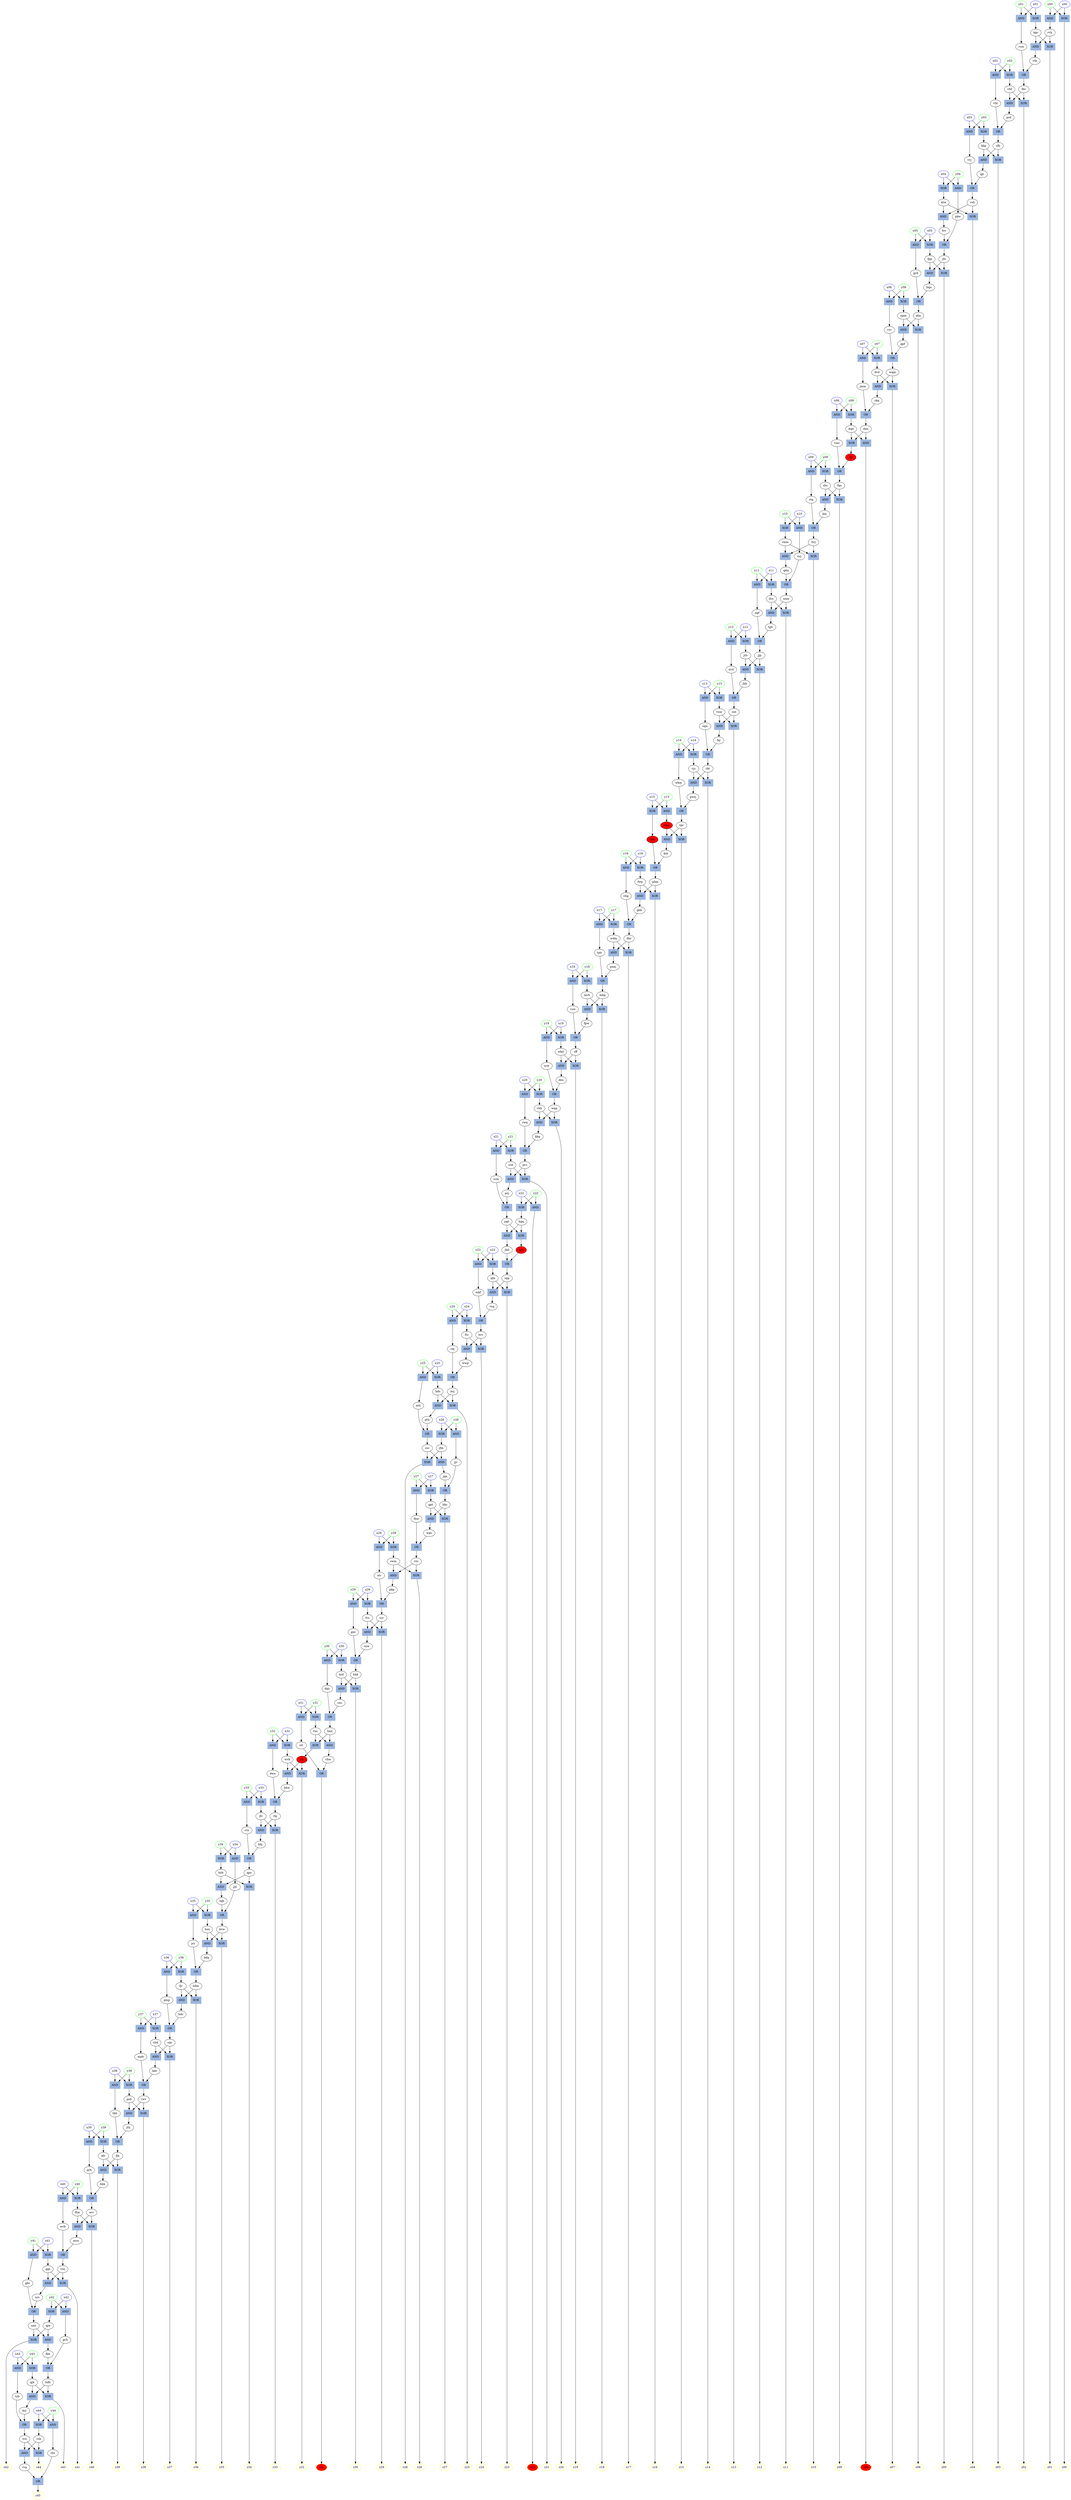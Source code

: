 digraph G {
y41 [color = "#00ff00"];
x35 [color = "#0000ff"];
x33 [color = "#0000ff"];
x16 [color = "#0000ff"];
x10 [color = "#0000ff"];
y03 [color = "#00ff00"];
y05 [color = "#00ff00"];
x43 [color = "#0000ff"];
y22 [color = "#00ff00"];
y24 [color = "#00ff00"];
y33 [color = "#00ff00"];
y35 [color = "#00ff00"];
x34 [color = "#0000ff"];
x32 [color = "#0000ff"];
x17 [color = "#0000ff"];
x11 [color = "#0000ff"];
y02 [color = "#00ff00"];
y16 [color = "#00ff00"];
y10 [color = "#00ff00"];
y36 [color = "#00ff00"];
y38 [color = "#00ff00"];
x31 [color = "#0000ff"];
x12 [color = "#0000ff"];
y19 [color = "#00ff00"];
x01 [color = "#0000ff"];
x07 [color = "#0000ff"];
x26 [color = "#0000ff"];
x20 [color = "#0000ff"];
x42 [color = "#0000ff"];
y11 [color = "#00ff00"];
y17 [color = "#00ff00"];
y37 [color = "#00ff00"];
x27 [color = "#0000ff"];
x21 [color = "#0000ff"];
y44 [color = "#00ff00"];
x04 [color = "#0000ff"];
x23 [color = "#0000ff"];
y12 [color = "#00ff00"];
y04 [color = "#00ff00"];
y25 [color = "#00ff00"];
x44 [color = "#0000ff"];
y23 [color = "#00ff00"];
x05 [color = "#0000ff"];
y21 [color = "#00ff00"];
x39 [color = "#0000ff"];
y07 [color = "#00ff00"];
y09 [color = "#00ff00"];
x14 [color = "#0000ff"];
y20 [color = "#00ff00"];
y39 [color = "#00ff00"];
x30 [color = "#0000ff"];
x13 [color = "#0000ff"];
x38 [color = "#0000ff"];
x36 [color = "#0000ff"];
y06 [color = "#00ff00"];
x15 [color = "#0000ff"];
y08 [color = "#00ff00"];
x02 [color = "#0000ff"];
x08 [color = "#0000ff"];
x37 [color = "#0000ff"];
y30 [color = "#00ff00"];
y14 [color = "#00ff00"];
x18 [color = "#0000ff"];
y32 [color = "#00ff00"];
x22 [color = "#0000ff"];
y13 [color = "#00ff00"];
y43 [color = "#00ff00"];
x03 [color = "#0000ff"];
x09 [color = "#0000ff"];
y31 [color = "#00ff00"];
y15 [color = "#00ff00"];
y01 [color = "#00ff00"];
y28 [color = "#00ff00"];
x41 [color = "#0000ff"];
y26 [color = "#00ff00"];
x25 [color = "#0000ff"];
y42 [color = "#00ff00"];
x29 [color = "#0000ff"];
y40 [color = "#00ff00"];
y18 [color = "#00ff00"];
x00 [color = "#0000ff"];
x06 [color = "#0000ff"];
y34 [color = "#00ff00"];
x19 [color = "#0000ff"];
y00 [color = "#00ff00"];
y29 [color = "#00ff00"];
x40 [color = "#0000ff"];
y27 [color = "#00ff00"];
x24 [color = "#0000ff"];
x28 [color = "#0000ff"];
z32 [color = "#ffff00"];
z28 [color = "#ffff00"];
ffj [style=filled fillcolor="#ff0000"];
z23 [color = "#ffff00"];
z10 [color = "#ffff00"];
z18 [color = "#ffff00"];
z40 [color = "#ffff00"];
z16 [color = "#ffff00"];
z19 [color = "#ffff00"];
z42 [color = "#ffff00"];
z06 [color = "#ffff00"];
z39 [color = "#ffff00"];
z04 [color = "#ffff00"];
z41 [color = "#ffff00"];
z14 [color = "#ffff00"];
z05 [color = "#ffff00"];
z17 [color = "#ffff00"];
z27 [color = "#ffff00"];
z29 [color = "#ffff00"];
z21 [color = "#ffff00"];
z24 [color = "#ffff00"];
z02 [color = "#ffff00"];
z30 [color = "#ffff00"];
z36 [color = "#ffff00"];
z12 [color = "#ffff00"];
z00 [color = "#ffff00"];
z26 [color = "#ffff00"];
z45 [color = "#ffff00"];
z01 [color = "#ffff00"];
dwp [style=filled fillcolor="#ff0000"];
z37 [color = "#ffff00"];
z07 [color = "#ffff00"];
kfm [style=filled fillcolor="#ff0000"];
z03 [color = "#ffff00"];
z44 [color = "#ffff00"];
z15 [color = "#ffff00"];
z31 [style=filled color="#ffff00" fillcolor="#ff0000"];
z33 [color = "#ffff00"];
z08 [style=filled color="#ffff00" fillcolor="#ff0000"];
z22 [style=filled color="#ffff00" fillcolor="#ff0000"];
z38 [color = "#ffff00"];
z43 [color = "#ffff00"];
jdr [style=filled fillcolor="#ff0000"];
z35 [color = "#ffff00"];
z34 [color = "#ffff00"];
z13 [color = "#ffff00"];
z20 [color = "#ffff00"];
z11 [color = "#ffff00"];
z25 [color = "#ffff00"];
z09 [color = "#ffff00"];
gjh [style=filled fillcolor="#ff0000"];
GATE0 [ label="XOR" shape=box style=filled color="#9bb6e0" ];
jdr -> GATE0;
wvk -> GATE0;
GATE0 -> z32;
GATE1 [ label="AND" shape=box style=filled color="#9bb6e0" ];
x06 -> GATE1;
y06 -> GATE1;
GATE1 -> vsv;
GATE2 [ label="AND" shape=box style=filled color="#9bb6e0" ];
x32 -> GATE2;
y32 -> GATE2;
GATE2 -> dwn;
GATE3 [ label="XOR" shape=box style=filled color="#9bb6e0" ];
x40 -> GATE3;
y40 -> GATE3;
GATE3 -> ftm;
GATE4 [ label="OR" shape=box style=filled color="#9bb6e0" ];
wcb -> GATE4;
mcn -> GATE4;
GATE4 -> vwj;
GATE5 [ label="XOR" shape=box style=filled color="#9bb6e0" ];
x14 -> GATE5;
y14 -> GATE5;
GATE5 -> vjc;
GATE6 [ label="OR" shape=box style=filled color="#9bb6e0" ];
knj -> GATE6;
rtq -> GATE6;
GATE6 -> hvj;
GATE7 [ label="AND" shape=box style=filled color="#9bb6e0" ];
scr -> GATE7;
fvs -> GATE7;
GATE7 -> cnw;
GATE8 [ label="OR" shape=box style=filled color="#9bb6e0" ];
vtk -> GATE8;
rcm -> GATE8;
GATE8 -> fbc;
GATE9 [ label="XOR" shape=box style=filled color="#9bb6e0" ];
y24 -> GATE9;
x24 -> GATE9;
GATE9 -> ftc;
GATE10 [ label="XOR" shape=box style=filled color="#9bb6e0" ];
vtc -> GATE10;
cwm -> GATE10;
GATE10 -> z28;
GATE11 [ label="OR" shape=box style=filled color="#9bb6e0" ];
vmc -> GATE11;
ffj -> GATE11;
GATE11 -> fqs;
GATE12 [ label="XOR" shape=box style=filled color="#9bb6e0" ];
dqd -> GATE12;
dnn -> GATE12;
GATE12 -> ffj;
GATE13 [ label="XOR" shape=box style=filled color="#9bb6e0" ];
spp -> GATE13;
qtk -> GATE13;
GATE13 -> z23;
GATE14 [ label="XOR" shape=box style=filled color="#9bb6e0" ];
rmm -> GATE14;
hvj -> GATE14;
GATE14 -> z10;
GATE15 [ label="OR" shape=box style=filled color="#9bb6e0" ];
gvh -> GATE15;
fbh -> GATE15;
GATE15 -> hdb;
GATE16 [ label="AND" shape=box style=filled color="#9bb6e0" ];
nrv -> GATE16;
ftm -> GATE16;
GATE16 -> mcn;
GATE17 [ label="AND" shape=box style=filled color="#9bb6e0" ];
y29 -> GATE17;
x29 -> GATE17;
GATE17 -> gnc;
GATE18 [ label="AND" shape=box style=filled color="#9bb6e0" ];
gtq -> GATE18;
npm -> GATE18;
GATE18 -> gpf;
GATE19 [ label="XOR" shape=box style=filled color="#9bb6e0" ];
y22 -> GATE19;
x22 -> GATE19;
GATE19 -> hgq;
GATE20 [ label="OR" shape=box style=filled color="#9bb6e0" ];
fpw -> GATE20;
vsw -> GATE20;
GATE20 -> sff;
GATE21 [ label="OR" shape=box style=filled color="#9bb6e0" ];
pnm -> GATE21;
tpn -> GATE21;
GATE21 -> mkg;
GATE22 [ label="AND" shape=box style=filled color="#9bb6e0" ];
y16 -> GATE22;
x16 -> GATE22;
GATE22 -> chg;
GATE23 [ label="XOR" shape=box style=filled color="#9bb6e0" ];
x43 -> GATE23;
y43 -> GATE23;
GATE23 -> qjh;
GATE24 [ label="OR" shape=box style=filled color="#9bb6e0" ];
jqn -> GATE24;
jjv -> GATE24;
GATE24 -> hkc;
GATE25 [ label="OR" shape=box style=filled color="#9bb6e0" ];
gbr -> GATE25;
nrs -> GATE25;
GATE25 -> smt;
GATE26 [ label="AND" shape=box style=filled color="#9bb6e0" ];
x07 -> GATE26;
y07 -> GATE26;
GATE26 -> jmm;
GATE27 [ label="AND" shape=box style=filled color="#9bb6e0" ];
nnm -> GATE27;
dcs -> GATE27;
GATE27 -> tgh;
GATE28 [ label="AND" shape=box style=filled color="#9bb6e0" ];
kvw -> GATE28;
hsn -> GATE28;
GATE28 -> bdq;
GATE29 [ label="OR" shape=box style=filled color="#9bb6e0" ];
mpb -> GATE29;
kdc -> GATE29;
GATE29 -> rwv;
GATE30 [ label="XOR" shape=box style=filled color="#9bb6e0" ];
mvh -> GATE30;
mkg -> GATE30;
GATE30 -> z18;
GATE31 [ label="OR" shape=box style=filled color="#9bb6e0" ];
rwq -> GATE31;
kbg -> GATE31;
GATE31 -> pvs;
GATE32 [ label="AND" shape=box style=filled color="#9bb6e0" ];
x23 -> GATE32;
y23 -> GATE32;
GATE32 -> mkf;
GATE33 [ label="XOR" shape=box style=filled color="#9bb6e0" ];
y38 -> GATE33;
x38 -> GATE33;
GATE33 -> psb;
GATE34 [ label="AND" shape=box style=filled color="#9bb6e0" ];
fwp -> GATE34;
phm -> GATE34;
GATE34 -> gbb;
GATE35 [ label="XOR" shape=box style=filled color="#9bb6e0" ];
ftm -> GATE35;
nrv -> GATE35;
GATE35 -> z40;
GATE36 [ label="XOR" shape=box style=filled color="#9bb6e0" ];
y16 -> GATE36;
x16 -> GATE36;
GATE36 -> fwp;
GATE37 [ label="XOR" shape=box style=filled color="#9bb6e0" ];
y17 -> GATE37;
x17 -> GATE37;
GATE37 -> wdm;
GATE38 [ label="XOR" shape=box style=filled color="#9bb6e0" ];
phm -> GATE38;
fwp -> GATE38;
GATE38 -> z16;
GATE39 [ label="XOR" shape=box style=filled color="#9bb6e0" ];
sff -> GATE39;
wkd -> GATE39;
GATE39 -> z19;
GATE40 [ label="XOR" shape=box style=filled color="#9bb6e0" ];
y35 -> GATE40;
x35 -> GATE40;
GATE40 -> hsn;
GATE41 [ label="OR" shape=box style=filled color="#9bb6e0" ];
sqw -> GATE41;
fnj -> GATE41;
GATE41 -> rkt;
GATE42 [ label="AND" shape=box style=filled color="#9bb6e0" ];
pgt -> GATE42;
hgq -> GATE42;
GATE42 -> jbd;
GATE43 [ label="OR" shape=box style=filled color="#9bb6e0" ];
wps -> GATE43;
fhw -> GATE43;
GATE43 -> vtc;
GATE44 [ label="AND" shape=box style=filled color="#9bb6e0" ];
x42 -> GATE44;
y42 -> GATE44;
GATE44 -> gvh;
GATE45 [ label="XOR" shape=box style=filled color="#9bb6e0" ];
qjw -> GATE45;
smt -> GATE45;
GATE45 -> z42;
GATE46 [ label="OR" shape=box style=filled color="#9bb6e0" ];
nsj -> GATE46;
qdq -> GATE46;
GATE46 -> nnm;
GATE47 [ label="AND" shape=box style=filled color="#9bb6e0" ];
x02 -> GATE47;
y02 -> GATE47;
GATE47 -> vht;
GATE48 [ label="AND" shape=box style=filled color="#9bb6e0" ];
fjr -> GATE48;
ndm -> GATE48;
GATE48 -> hdc;
GATE49 [ label="OR" shape=box style=filled color="#9bb6e0" ];
vsq -> GATE49;
mkf -> GATE49;
GATE49 -> hrv;
GATE50 [ label="XOR" shape=box style=filled color="#9bb6e0" ];
npm -> GATE50;
gtq -> GATE50;
GATE50 -> z06;
GATE51 [ label="OR" shape=box style=filled color="#9bb6e0" ];
grh -> GATE51;
bbk -> GATE51;
GATE51 -> nrv;
GATE52 [ label="OR" shape=box style=filled color="#9bb6e0" ];
qjr -> GATE52;
vvj -> GATE52;
GATE52 -> vsb;
GATE53 [ label="AND" shape=box style=filled color="#9bb6e0" ];
qtk -> GATE53;
spp -> GATE53;
GATE53 -> vsq;
GATE54 [ label="XOR" shape=box style=filled color="#9bb6e0" ];
fjh -> GATE54;
kfr -> GATE54;
GATE54 -> z39;
GATE55 [ label="AND" shape=box style=filled color="#9bb6e0" ];
x40 -> GATE55;
y40 -> GATE55;
GATE55 -> wcb;
GATE56 [ label="AND" shape=box style=filled color="#9bb6e0" ];
rbj -> GATE56;
jfc -> GATE56;
GATE56 -> hbj;
GATE57 [ label="OR" shape=box style=filled color="#9bb6e0" ];
jbd -> GATE57;
gjh -> GATE57;
GATE57 -> spp;
GATE58 [ label="AND" shape=box style=filled color="#9bb6e0" ];
vsb -> GATE58;
ktw -> GATE58;
GATE58 -> fcv;
GATE59 [ label="OR" shape=box style=filled color="#9bb6e0" ];
jhk -> GATE59;
nvd -> GATE59;
GATE59 -> cnt;
GATE60 [ label="AND" shape=box style=filled color="#9bb6e0" ];
dwp -> GATE60;
tpr -> GATE60;
GATE60 -> knt;
GATE61 [ label="AND" shape=box style=filled color="#9bb6e0" ];
x36 -> GATE61;
y36 -> GATE61;
GATE61 -> pmp;
GATE62 [ label="XOR" shape=box style=filled color="#9bb6e0" ];
y39 -> GATE62;
x39 -> GATE62;
GATE62 -> kfr;
GATE63 [ label="XOR" shape=box style=filled color="#9bb6e0" ];
y42 -> GATE63;
x42 -> GATE63;
GATE63 -> qjw;
GATE64 [ label="XOR" shape=box style=filled color="#9bb6e0" ];
ktw -> GATE64;
vsb -> GATE64;
GATE64 -> z04;
GATE65 [ label="AND" shape=box style=filled color="#9bb6e0" ];
bcb -> GATE65;
qps -> GATE65;
GATE65 -> tqb;
GATE66 [ label="XOR" shape=box style=filled color="#9bb6e0" ];
ggt -> GATE66;
vwj -> GATE66;
GATE66 -> z41;
GATE67 [ label="AND" shape=box style=filled color="#9bb6e0" ];
y05 -> GATE67;
x05 -> GATE67;
GATE67 -> grd;
GATE68 [ label="OR" shape=box style=filled color="#9bb6e0" ];
str -> GATE68;
pkg -> GATE68;
GATE68 -> scr;
GATE69 [ label="AND" shape=box style=filled color="#9bb6e0" ];
mkg -> GATE69;
mvh -> GATE69;
GATE69 -> fpw;
GATE70 [ label="AND" shape=box style=filled color="#9bb6e0" ];
x31 -> GATE70;
y31 -> GATE70;
GATE70 -> ctt;
GATE71 [ label="XOR" shape=box style=filled color="#9bb6e0" ];
rkt -> GATE71;
vjc -> GATE71;
GATE71 -> z14;
GATE72 [ label="AND" shape=box style=filled color="#9bb6e0" ];
vwj -> GATE72;
ggt -> GATE72;
GATE72 -> nrs;
GATE73 [ label="XOR" shape=box style=filled color="#9bb6e0" ];
fpp -> GATE73;
jfn -> GATE73;
GATE73 -> z05;
GATE74 [ label="OR" shape=box style=filled color="#9bb6e0" ];
grd -> GATE74;
bqn -> GATE74;
GATE74 -> gtq;
GATE75 [ label="XOR" shape=box style=filled color="#9bb6e0" ];
dhr -> GATE75;
wdm -> GATE75;
GATE75 -> z17;
GATE76 [ label="XOR" shape=box style=filled color="#9bb6e0" ];
x25 -> GATE76;
y25 -> GATE76;
GATE76 -> hds;
GATE77 [ label="AND" shape=box style=filled color="#9bb6e0" ];
x34 -> GATE77;
y34 -> GATE77;
GATE77 -> jjd;
GATE78 [ label="XOR" shape=box style=filled color="#9bb6e0" ];
gpt -> GATE78;
hkc -> GATE78;
GATE78 -> z27;
GATE79 [ label="OR" shape=box style=filled color="#9bb6e0" ];
scm -> GATE79;
pcj -> GATE79;
GATE79 -> pgt;
GATE80 [ label="OR" shape=box style=filled color="#9bb6e0" ];
scw -> GATE80;
dnc -> GATE80;
GATE80 -> wqq;
GATE81 [ label="AND" shape=box style=filled color="#9bb6e0" ];
x41 -> GATE81;
y41 -> GATE81;
GATE81 -> gbr;
GATE82 [ label="XOR" shape=box style=filled color="#9bb6e0" ];
fvs -> GATE82;
scr -> GATE82;
GATE82 -> z29;
GATE83 [ label="XOR" shape=box style=filled color="#9bb6e0" ];
pvs -> GATE83;
ccd -> GATE83;
GATE83 -> z21;
GATE84 [ label="AND" shape=box style=filled color="#9bb6e0" ];
x30 -> GATE84;
y30 -> GATE84;
GATE84 -> dqc;
GATE85 [ label="OR" shape=box style=filled color="#9bb6e0" ];
tsb -> GATE85;
kcj -> GATE85;
GATE85 -> trn;
GATE86 [ label="AND" shape=box style=filled color="#9bb6e0" ];
x25 -> GATE86;
y25 -> GATE86;
GATE86 -> mtt;
GATE87 [ label="AND" shape=box style=filled color="#9bb6e0" ];
rns -> GATE87;
hnn -> GATE87;
GATE87 -> vhw;
GATE88 [ label="XOR" shape=box style=filled color="#9bb6e0" ];
hrv -> GATE88;
ftc -> GATE88;
GATE88 -> z24;
GATE89 [ label="XOR" shape=box style=filled color="#9bb6e0" ];
fbc -> GATE89;
vbf -> GATE89;
GATE89 -> z02;
GATE90 [ label="OR" shape=box style=filled color="#9bb6e0" ];
hbj -> GATE90;
rrn -> GATE90;
GATE90 -> qps;
GATE91 [ label="AND" shape=box style=filled color="#9bb6e0" ];
fpp -> GATE91;
jfn -> GATE91;
GATE91 -> bqn;
GATE92 [ label="XOR" shape=box style=filled color="#9bb6e0" ];
tnd -> GATE92;
hhk -> GATE92;
GATE92 -> z30;
GATE93 [ label="XOR" shape=box style=filled color="#9bb6e0" ];
fjr -> GATE93;
ndm -> GATE93;
GATE93 -> z36;
GATE94 [ label="XOR" shape=box style=filled color="#9bb6e0" ];
x19 -> GATE94;
y19 -> GATE94;
GATE94 -> wkd;
GATE95 [ label="XOR" shape=box style=filled color="#9bb6e0" ];
x23 -> GATE95;
y23 -> GATE95;
GATE95 -> qtk;
GATE96 [ label="XOR" shape=box style=filled color="#9bb6e0" ];
y01 -> GATE96;
x01 -> GATE96;
GATE96 -> kgc;
GATE97 [ label="AND" shape=box style=filled color="#9bb6e0" ];
y19 -> GATE97;
x19 -> GATE97;
GATE97 -> scw;
GATE98 [ label="AND" shape=box style=filled color="#9bb6e0" ];
dvd -> GATE98;
wqm -> GATE98;
GATE98 -> ckq;
GATE99 [ label="AND" shape=box style=filled color="#9bb6e0" ];
cwm -> GATE99;
vtc -> GATE99;
GATE99 -> pkg;
GATE100 [ label="XOR" shape=box style=filled color="#9bb6e0" ];
jrb -> GATE100;
jjp -> GATE100;
GATE100 -> z12;
GATE101 [ label="XOR" shape=box style=filled color="#9bb6e0" ];
x08 -> GATE101;
y08 -> GATE101;
GATE101 -> dqd;
GATE102 [ label="OR" shape=box style=filled color="#9bb6e0" ];
wkm -> GATE102;
pwq -> GATE102;
GATE102 -> tpr;
GATE103 [ label="OR" shape=box style=filled color="#9bb6e0" ];
prd -> GATE103;
vht -> GATE103;
GATE103 -> sfh;
GATE104 [ label="OR" shape=box style=filled color="#9bb6e0" ];
fcv -> GATE104;
pkw -> GATE104;
GATE104 -> jfn;
GATE105 [ label="XOR" shape=box style=filled color="#9bb6e0" ];
y07 -> GATE105;
x07 -> GATE105;
GATE105 -> dvd;
GATE106 [ label="OR" shape=box style=filled color="#9bb6e0" ];
jss -> GATE106;
bdq -> GATE106;
GATE106 -> ndm;
GATE107 [ label="AND" shape=box style=filled color="#9bb6e0" ];
y09 -> GATE107;
x09 -> GATE107;
GATE107 -> rtq;
GATE108 [ label="XOR" shape=box style=filled color="#9bb6e0" ];
y00 -> GATE108;
x00 -> GATE108;
GATE108 -> z00;
GATE109 [ label="AND" shape=box style=filled color="#9bb6e0" ];
y43 -> GATE109;
x43 -> GATE109;
GATE109 -> tsb;
GATE110 [ label="AND" shape=box style=filled color="#9bb6e0" ];
qjw -> GATE110;
smt -> GATE110;
GATE110 -> fbh;
GATE111 [ label="XOR" shape=box style=filled color="#9bb6e0" ];
x33 -> GATE111;
y33 -> GATE111;
GATE111 -> jfc;
GATE112 [ label="XOR" shape=box style=filled color="#9bb6e0" ];
x04 -> GATE112;
y04 -> GATE112;
GATE112 -> ktw;
GATE113 [ label="AND" shape=box style=filled color="#9bb6e0" ];
x44 -> GATE113;
y44 -> GATE113;
GATE113 -> rbs;
GATE114 [ label="AND" shape=box style=filled color="#9bb6e0" ];
x10 -> GATE114;
y10 -> GATE114;
GATE114 -> nsj;
GATE115 [ label="XOR" shape=box style=filled color="#9bb6e0" ];
jfm -> GATE115;
ssc -> GATE115;
GATE115 -> z26;
GATE116 [ label="AND" shape=box style=filled color="#9bb6e0" ];
y24 -> GATE116;
x24 -> GATE116;
GATE116 -> rdj;
GATE117 [ label="AND" shape=box style=filled color="#9bb6e0" ];
bcj -> GATE117;
hds -> GATE117;
GATE117 -> gtn;
GATE118 [ label="AND" shape=box style=filled color="#9bb6e0" ];
y35 -> GATE118;
x35 -> GATE118;
GATE118 -> jss;
GATE119 [ label="OR" shape=box style=filled color="#9bb6e0" ];
rbs -> GATE119;
rvg -> GATE119;
GATE119 -> z45;
GATE120 [ label="AND" shape=box style=filled color="#9bb6e0" ];
y13 -> GATE120;
x13 -> GATE120;
GATE120 -> sqw;
GATE121 [ label="OR" shape=box style=filled color="#9bb6e0" ];
jjd -> GATE121;
tqb -> GATE121;
GATE121 -> kvw;
GATE122 [ label="XOR" shape=box style=filled color="#9bb6e0" ];
rvh -> GATE122;
kgc -> GATE122;
GATE122 -> z01;
GATE123 [ label="AND" shape=box style=filled color="#9bb6e0" ];
y08 -> GATE123;
x08 -> GATE123;
GATE123 -> vmc;
GATE124 [ label="AND" shape=box style=filled color="#9bb6e0" ];
x15 -> GATE124;
y15 -> GATE124;
GATE124 -> dwp;
GATE125 [ label="AND" shape=box style=filled color="#9bb6e0" ];
y17 -> GATE125;
x17 -> GATE125;
GATE125 -> tpn;
GATE126 [ label="XOR" shape=box style=filled color="#9bb6e0" ];
x11 -> GATE126;
y11 -> GATE126;
GATE126 -> dcs;
GATE127 [ label="XOR" shape=box style=filled color="#9bb6e0" ];
x06 -> GATE127;
y06 -> GATE127;
GATE127 -> npm;
GATE128 [ label="XOR" shape=box style=filled color="#9bb6e0" ];
sqc -> GATE128;
chd -> GATE128;
GATE128 -> z37;
GATE129 [ label="XOR" shape=box style=filled color="#9bb6e0" ];
wqm -> GATE129;
dvd -> GATE129;
GATE129 -> z07;
GATE130 [ label="XOR" shape=box style=filled color="#9bb6e0" ];
x29 -> GATE130;
y29 -> GATE130;
GATE130 -> fvs;
GATE131 [ label="AND" shape=box style=filled color="#9bb6e0" ];
hdb -> GATE131;
qjh -> GATE131;
GATE131 -> kcj;
GATE132 [ label="XOR" shape=box style=filled color="#9bb6e0" ];
x37 -> GATE132;
y37 -> GATE132;
GATE132 -> chd;
GATE133 [ label="OR" shape=box style=filled color="#9bb6e0" ];
vsv -> GATE133;
gpf -> GATE133;
GATE133 -> wqm;
GATE134 [ label="XOR" shape=box style=filled color="#9bb6e0" ];
y15 -> GATE134;
x15 -> GATE134;
GATE134 -> kfm;
GATE135 [ label="XOR" shape=box style=filled color="#9bb6e0" ];
kbp -> GATE135;
sfh -> GATE135;
GATE135 -> z03;
GATE136 [ label="AND" shape=box style=filled color="#9bb6e0" ];
y14 -> GATE136;
x14 -> GATE136;
GATE136 -> wkm;
GATE137 [ label="AND" shape=box style=filled color="#9bb6e0" ];
rvh -> GATE137;
kgc -> GATE137;
GATE137 -> vtk;
GATE138 [ label="XOR" shape=box style=filled color="#9bb6e0" ];
y44 -> GATE138;
x44 -> GATE138;
GATE138 -> vsk;
GATE139 [ label="AND" shape=box style=filled color="#9bb6e0" ];
y38 -> GATE139;
x38 -> GATE139;
GATE139 -> tbh;
GATE140 [ label="XOR" shape=box style=filled color="#9bb6e0" ];
x26 -> GATE140;
y26 -> GATE140;
GATE140 -> jfm;
GATE141 [ label="AND" shape=box style=filled color="#9bb6e0" ];
x12 -> GATE141;
y12 -> GATE141;
GATE141 -> nvd;
GATE142 [ label="AND" shape=box style=filled color="#9bb6e0" ];
cnt -> GATE142;
vnw -> GATE142;
GATE142 -> fnj;
GATE143 [ label="AND" shape=box style=filled color="#9bb6e0" ];
hkc -> GATE143;
gpt -> GATE143;
GATE143 -> wps;
GATE144 [ label="AND" shape=box style=filled color="#9bb6e0" ];
x39 -> GATE144;
y39 -> GATE144;
GATE144 -> grh;
GATE145 [ label="XOR" shape=box style=filled color="#9bb6e0" ];
trn -> GATE145;
vsk -> GATE145;
GATE145 -> z44;
GATE146 [ label="AND" shape=box style=filled color="#9bb6e0" ];
x20 -> GATE146;
y20 -> GATE146;
GATE146 -> rwq;
GATE147 [ label="AND" shape=box style=filled color="#9bb6e0" ];
sbs -> GATE147;
fqs -> GATE147;
GATE147 -> knj;
GATE148 [ label="XOR" shape=box style=filled color="#9bb6e0" ];
x03 -> GATE148;
y03 -> GATE148;
GATE148 -> kbp;
GATE149 [ label="AND" shape=box style=filled color="#9bb6e0" ];
trn -> GATE149;
vsk -> GATE149;
GATE149 -> rvg;
GATE150 [ label="XOR" shape=box style=filled color="#9bb6e0" ];
tpr -> GATE150;
dwp -> GATE150;
GATE150 -> z15;
GATE151 [ label="AND" shape=box style=filled color="#9bb6e0" ];
psb -> GATE151;
rwv -> GATE151;
GATE151 -> jth;
GATE152 [ label="AND" shape=box style=filled color="#9bb6e0" ];
x37 -> GATE152;
y37 -> GATE152;
GATE152 -> mpb;
GATE153 [ label="AND" shape=box style=filled color="#9bb6e0" ];
jrb -> GATE153;
jjp -> GATE153;
GATE153 -> jhk;
GATE154 [ label="AND" shape=box style=filled color="#9bb6e0" ];
x03 -> GATE154;
y03 -> GATE154;
GATE154 -> vvj;
GATE155 [ label="OR" shape=box style=filled color="#9bb6e0" ];
ctt -> GATE155;
vhw -> GATE155;
GATE155 -> z31;
GATE156 [ label="XOR" shape=box style=filled color="#9bb6e0" ];
jfc -> GATE156;
rbj -> GATE156;
GATE156 -> z33;
GATE157 [ label="OR" shape=box style=filled color="#9bb6e0" ];
gbb -> GATE157;
chg -> GATE157;
GATE157 -> dhr;
GATE158 [ label="AND" shape=box style=filled color="#9bb6e0" ];
x11 -> GATE158;
y11 -> GATE158;
GATE158 -> ngf;
GATE159 [ label="AND" shape=box style=filled color="#9bb6e0" ];
pvs -> GATE159;
ccd -> GATE159;
GATE159 -> pcj;
GATE160 [ label="XOR" shape=box style=filled color="#9bb6e0" ];
y02 -> GATE160;
x02 -> GATE160;
GATE160 -> vbf;
GATE161 [ label="AND" shape=box style=filled color="#9bb6e0" ];
ftc -> GATE161;
hrv -> GATE161;
GATE161 -> wwp;
GATE162 [ label="OR" shape=box style=filled color="#9bb6e0" ];
jth -> GATE162;
tbh -> GATE162;
GATE162 -> fjh;
GATE163 [ label="XOR" shape=box style=filled color="#9bb6e0" ];
x10 -> GATE163;
y10 -> GATE163;
GATE163 -> rmm;
GATE164 [ label="AND" shape=box style=filled color="#9bb6e0" ];
x18 -> GATE164;
y18 -> GATE164;
GATE164 -> vsw;
GATE165 [ label="AND" shape=box style=filled color="#9bb6e0" ];
wvk -> GATE165;
jdr -> GATE165;
GATE165 -> bhw;
GATE166 [ label="XOR" shape=box style=filled color="#9bb6e0" ];
y36 -> GATE166;
x36 -> GATE166;
GATE166 -> fjr;
GATE167 [ label="AND" shape=box style=filled color="#9bb6e0" ];
y04 -> GATE167;
x04 -> GATE167;
GATE167 -> pkw;
GATE168 [ label="XOR" shape=box style=filled color="#9bb6e0" ];
x09 -> GATE168;
y09 -> GATE168;
GATE168 -> sbs;
GATE169 [ label="AND" shape=box style=filled color="#9bb6e0" ];
x27 -> GATE169;
y27 -> GATE169;
GATE169 -> fhw;
GATE170 [ label="AND" shape=box style=filled color="#9bb6e0" ];
x26 -> GATE170;
y26 -> GATE170;
GATE170 -> jjv;
GATE171 [ label="AND" shape=box style=filled color="#9bb6e0" ];
rkt -> GATE171;
vjc -> GATE171;
GATE171 -> pwq;
GATE172 [ label="AND" shape=box style=filled color="#9bb6e0" ];
x28 -> GATE172;
y28 -> GATE172;
GATE172 -> str;
GATE173 [ label="XOR" shape=box style=filled color="#9bb6e0" ];
y28 -> GATE173;
x28 -> GATE173;
GATE173 -> cwm;
GATE174 [ label="XOR" shape=box style=filled color="#9bb6e0" ];
x20 -> GATE174;
y20 -> GATE174;
GATE174 -> vbh;
GATE175 [ label="XOR" shape=box style=filled color="#9bb6e0" ];
x32 -> GATE175;
y32 -> GATE175;
GATE175 -> wvk;
GATE176 [ label="XOR" shape=box style=filled color="#9bb6e0" ];
y34 -> GATE176;
x34 -> GATE176;
GATE176 -> bcb;
GATE177 [ label="AND" shape=box style=filled color="#9bb6e0" ];
ssc -> GATE177;
jfm -> GATE177;
GATE177 -> jqn;
GATE178 [ label="XOR" shape=box style=filled color="#9bb6e0" ];
y27 -> GATE178;
x27 -> GATE178;
GATE178 -> gpt;
GATE179 [ label="OR" shape=box style=filled color="#9bb6e0" ];
gnc -> GATE179;
cnw -> GATE179;
GATE179 -> hhk;
GATE180 [ label="OR" shape=box style=filled color="#9bb6e0" ];
tgh -> GATE180;
ngf -> GATE180;
GATE180 -> jjp;
GATE181 [ label="AND" shape=box style=filled color="#9bb6e0" ];
kbp -> GATE181;
sfh -> GATE181;
GATE181 -> qjr;
GATE182 [ label="OR" shape=box style=filled color="#9bb6e0" ];
mtt -> GATE182;
gtn -> GATE182;
GATE182 -> ssc;
GATE183 [ label="AND" shape=box style=filled color="#9bb6e0" ];
hvj -> GATE183;
rmm -> GATE183;
GATE183 -> qdq;
GATE184 [ label="AND" shape=box style=filled color="#9bb6e0" ];
dnn -> GATE184;
dqd -> GATE184;
GATE184 -> z08;
GATE185 [ label="AND" shape=box style=filled color="#9bb6e0" ];
x01 -> GATE185;
y01 -> GATE185;
GATE185 -> rcm;
GATE186 [ label="AND" shape=box style=filled color="#9bb6e0" ];
y22 -> GATE186;
x22 -> GATE186;
GATE186 -> z22;
GATE187 [ label="AND" shape=box style=filled color="#9bb6e0" ];
fbc -> GATE187;
vbf -> GATE187;
GATE187 -> prd;
GATE188 [ label="XOR" shape=box style=filled color="#9bb6e0" ];
y13 -> GATE188;
x13 -> GATE188;
GATE188 -> vnw;
GATE189 [ label="XOR" shape=box style=filled color="#9bb6e0" ];
x21 -> GATE189;
y21 -> GATE189;
GATE189 -> ccd;
GATE190 [ label="XOR" shape=box style=filled color="#9bb6e0" ];
rwv -> GATE190;
psb -> GATE190;
GATE190 -> z38;
GATE191 [ label="OR" shape=box style=filled color="#9bb6e0" ];
pmp -> GATE191;
hdc -> GATE191;
GATE191 -> sqc;
GATE192 [ label="XOR" shape=box style=filled color="#9bb6e0" ];
hdb -> GATE192;
qjh -> GATE192;
GATE192 -> z43;
GATE193 [ label="XOR" shape=box style=filled color="#9bb6e0" ];
rns -> GATE193;
hnn -> GATE193;
GATE193 -> jdr;
GATE194 [ label="AND" shape=box style=filled color="#9bb6e0" ];
chd -> GATE194;
sqc -> GATE194;
GATE194 -> kdc;
GATE195 [ label="AND" shape=box style=filled color="#9bb6e0" ];
x21 -> GATE195;
y21 -> GATE195;
GATE195 -> scm;
GATE196 [ label="AND" shape=box style=filled color="#9bb6e0" ];
sff -> GATE196;
wkd -> GATE196;
GATE196 -> dnc;
GATE197 [ label="AND" shape=box style=filled color="#9bb6e0" ];
dhr -> GATE197;
wdm -> GATE197;
GATE197 -> pnm;
GATE198 [ label="XOR" shape=box style=filled color="#9bb6e0" ];
y31 -> GATE198;
x31 -> GATE198;
GATE198 -> rns;
GATE199 [ label="XOR" shape=box style=filled color="#9bb6e0" ];
y05 -> GATE199;
x05 -> GATE199;
GATE199 -> fpp;
GATE200 [ label="XOR" shape=box style=filled color="#9bb6e0" ];
hsn -> GATE200;
kvw -> GATE200;
GATE200 -> z35;
GATE201 [ label="XOR" shape=box style=filled color="#9bb6e0" ];
y30 -> GATE201;
x30 -> GATE201;
GATE201 -> tnd;
GATE202 [ label="AND" shape=box style=filled color="#9bb6e0" ];
x00 -> GATE202;
y00 -> GATE202;
GATE202 -> rvh;
GATE203 [ label="XOR" shape=box style=filled color="#9bb6e0" ];
y41 -> GATE203;
x41 -> GATE203;
GATE203 -> ggt;
GATE204 [ label="XOR" shape=box style=filled color="#9bb6e0" ];
bcb -> GATE204;
qps -> GATE204;
GATE204 -> z34;
GATE205 [ label="OR" shape=box style=filled color="#9bb6e0" ];
kfm -> GATE205;
knt -> GATE205;
GATE205 -> phm;
GATE206 [ label="XOR" shape=box style=filled color="#9bb6e0" ];
x18 -> GATE206;
y18 -> GATE206;
GATE206 -> mvh;
GATE207 [ label="XOR" shape=box style=filled color="#9bb6e0" ];
vnw -> GATE207;
cnt -> GATE207;
GATE207 -> z13;
GATE208 [ label="XOR" shape=box style=filled color="#9bb6e0" ];
vbh -> GATE208;
wqq -> GATE208;
GATE208 -> z20;
GATE209 [ label="XOR" shape=box style=filled color="#9bb6e0" ];
dcs -> GATE209;
nnm -> GATE209;
GATE209 -> z11;
GATE210 [ label="XOR" shape=box style=filled color="#9bb6e0" ];
hds -> GATE210;
bcj -> GATE210;
GATE210 -> z25;
GATE211 [ label="AND" shape=box style=filled color="#9bb6e0" ];
wqq -> GATE211;
vbh -> GATE211;
GATE211 -> kbg;
GATE212 [ label="OR" shape=box style=filled color="#9bb6e0" ];
bhw -> GATE212;
dwn -> GATE212;
GATE212 -> rbj;
GATE213 [ label="XOR" shape=box style=filled color="#9bb6e0" ];
sbs -> GATE213;
fqs -> GATE213;
GATE213 -> z09;
GATE214 [ label="OR" shape=box style=filled color="#9bb6e0" ];
wwp -> GATE214;
rdj -> GATE214;
GATE214 -> bcj;
GATE215 [ label="AND" shape=box style=filled color="#9bb6e0" ];
x33 -> GATE215;
y33 -> GATE215;
GATE215 -> rrn;
GATE216 [ label="XOR" shape=box style=filled color="#9bb6e0" ];
y12 -> GATE216;
x12 -> GATE216;
GATE216 -> jrb;
GATE217 [ label="AND" shape=box style=filled color="#9bb6e0" ];
tnd -> GATE217;
hhk -> GATE217;
GATE217 -> cns;
GATE218 [ label="OR" shape=box style=filled color="#9bb6e0" ];
jmm -> GATE218;
ckq -> GATE218;
GATE218 -> dnn;
GATE219 [ label="OR" shape=box style=filled color="#9bb6e0" ];
cns -> GATE219;
dqc -> GATE219;
GATE219 -> hnn;
GATE220 [ label="AND" shape=box style=filled color="#9bb6e0" ];
fjh -> GATE220;
kfr -> GATE220;
GATE220 -> bbk;
GATE221 [ label="XOR" shape=box style=filled color="#9bb6e0" ];
pgt -> GATE221;
hgq -> GATE221;
GATE221 -> gjh;
{ rank=same; z00 z01 z02 z03 z04 z05 z06 z07 z08 z09 z10 z11 z12 z13 z14 z15 z16 z17 z18 z19 z20 z21 z22 z23 z24 z25 z26 z27 z28 z29 z30 z31 z32 z33 z34 z35 z36 z37 z38 z39 z40 z41 z42 z43 z44 }
}
